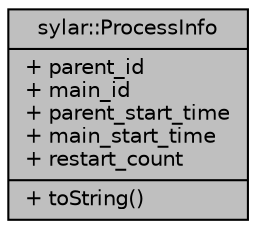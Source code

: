 digraph "sylar::ProcessInfo"
{
 // LATEX_PDF_SIZE
  edge [fontname="Helvetica",fontsize="10",labelfontname="Helvetica",labelfontsize="10"];
  node [fontname="Helvetica",fontsize="10",shape=record];
  Node1 [label="{sylar::ProcessInfo\n|+ parent_id\l+ main_id\l+ parent_start_time\l+ main_start_time\l+ restart_count\l|+ toString()\l}",height=0.2,width=0.4,color="black", fillcolor="grey75", style="filled", fontcolor="black",tooltip=" "];
}
